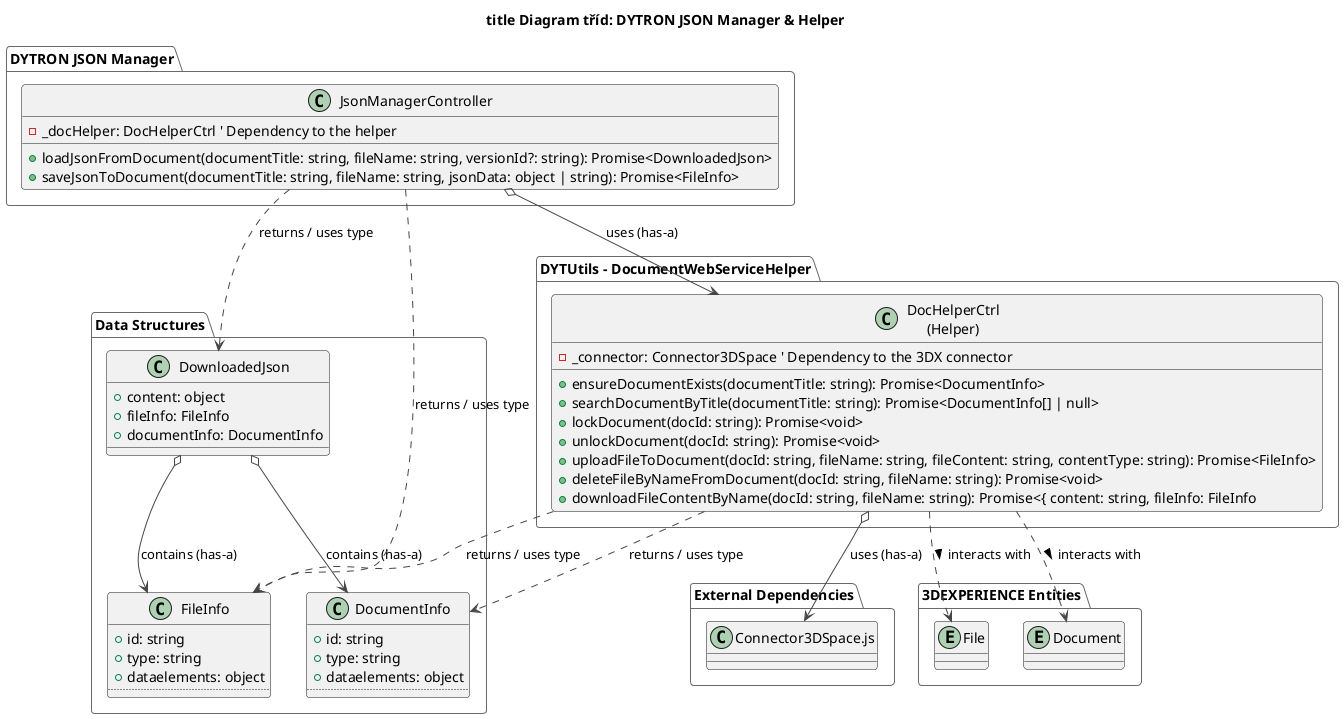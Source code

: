 @startuml CD-001_Core_Classes
!theme vibrant
title title Diagram tříd: DYTRON JSON Manager & Helper

package "DYTRON JSON Manager" {
  ' Controller class for high-level JSON document operations
  class "JsonManagerController" as JsonManagerController {
    - _docHelper: DocHelperCtrl ' Dependency to the helper
        + loadJsonFromDocument(documentTitle: string, fileName: string, versionId?: string): Promise<DownloadedJson>
        + saveJsonToDocument(documentTitle: string, fileName: string, jsonData: object | string): Promise<FileInfo>
    }
}

package "DYTUtils - DocumentWebServiceHelper" {
    class "DocHelperCtrl\n(Helper)" as DocHelperCtrl {
        - _connector: Connector3DSpace ' Dependency to the 3DX connector
        + ensureDocumentExists(documentTitle: string): Promise<DocumentInfo>
        + searchDocumentByTitle(documentTitle: string): Promise<DocumentInfo[] | null>
        + lockDocument(docId: string): Promise<void>
        + unlockDocument(docId: string): Promise<void>
        + uploadFileToDocument(docId: string, fileName: string, fileContent: string, contentType: string): Promise<FileInfo>
        + deleteFileByNameFromDocument(docId: string, fileName: string): Promise<void>
        + downloadFileContentByName(docId: string, fileName: string): Promise<{ content: string, fileInfo: FileInfo
    }    
}

package "Data Structures" {
class DocumentInfo {
    + id: string
    + type: string
    + dataelements: object
    ..
    ' další atributy dle potřeby
}
class FileInfo {
    + id: string
    + type: string
    + dataelements: object
    ..
    ' další atributy dle potřeby
}
class DownloadedJson {
    + content: object
    + fileInfo: FileInfo
    + documentInfo: DocumentInfo
}
}

package "External Dependencies" {
class "Connector3DSpace.js" as Connector3DSpace
}

' "Has-a" relationships (Aggregation)
JsonManagerController o--> DocHelperCtrl : "uses (has-a)"
DocHelperCtrl o--> Connector3DSpace : "uses (has-a)"

DownloadedJson o--> FileInfo : "contains (has-a)"
DownloadedJson o--> DocumentInfo : "contains (has-a)"


' Dependencies (e.g., return types, parameters)
JsonManagerController ..> DownloadedJson : "returns / uses type"
JsonManagerController ..> FileInfo : "returns / uses type"

DocHelperCtrl ..> DocumentInfo : "returns / uses type"
DocHelperCtrl ..> FileInfo : "returns / uses type"


' Conceptual entities (not classes in our system, but what Helper interacts with)
package "3DEXPERIENCE Entities" {
entity Document
entity File
}
DocHelperCtrl ..> Document : interacts with >
DocHelperCtrl ..> File : interacts with >

@enduml
